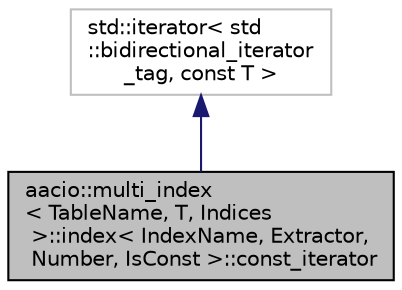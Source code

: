 digraph "aacio::multi_index&lt; TableName, T, Indices &gt;::index&lt; IndexName, Extractor, Number, IsConst &gt;::const_iterator"
{
  edge [fontname="Helvetica",fontsize="10",labelfontname="Helvetica",labelfontsize="10"];
  node [fontname="Helvetica",fontsize="10",shape=record];
  Node0 [label="aacio::multi_index\l\< TableName, T, Indices\l \>::index\< IndexName, Extractor,\l Number, IsConst \>::const_iterator",height=0.2,width=0.4,color="black", fillcolor="grey75", style="filled", fontcolor="black"];
  Node1 -> Node0 [dir="back",color="midnightblue",fontsize="10",style="solid",fontname="Helvetica"];
  Node1 [label="std::iterator\< std\l::bidirectional_iterator\l_tag, const T \>",height=0.2,width=0.4,color="grey75", fillcolor="white", style="filled"];
}
